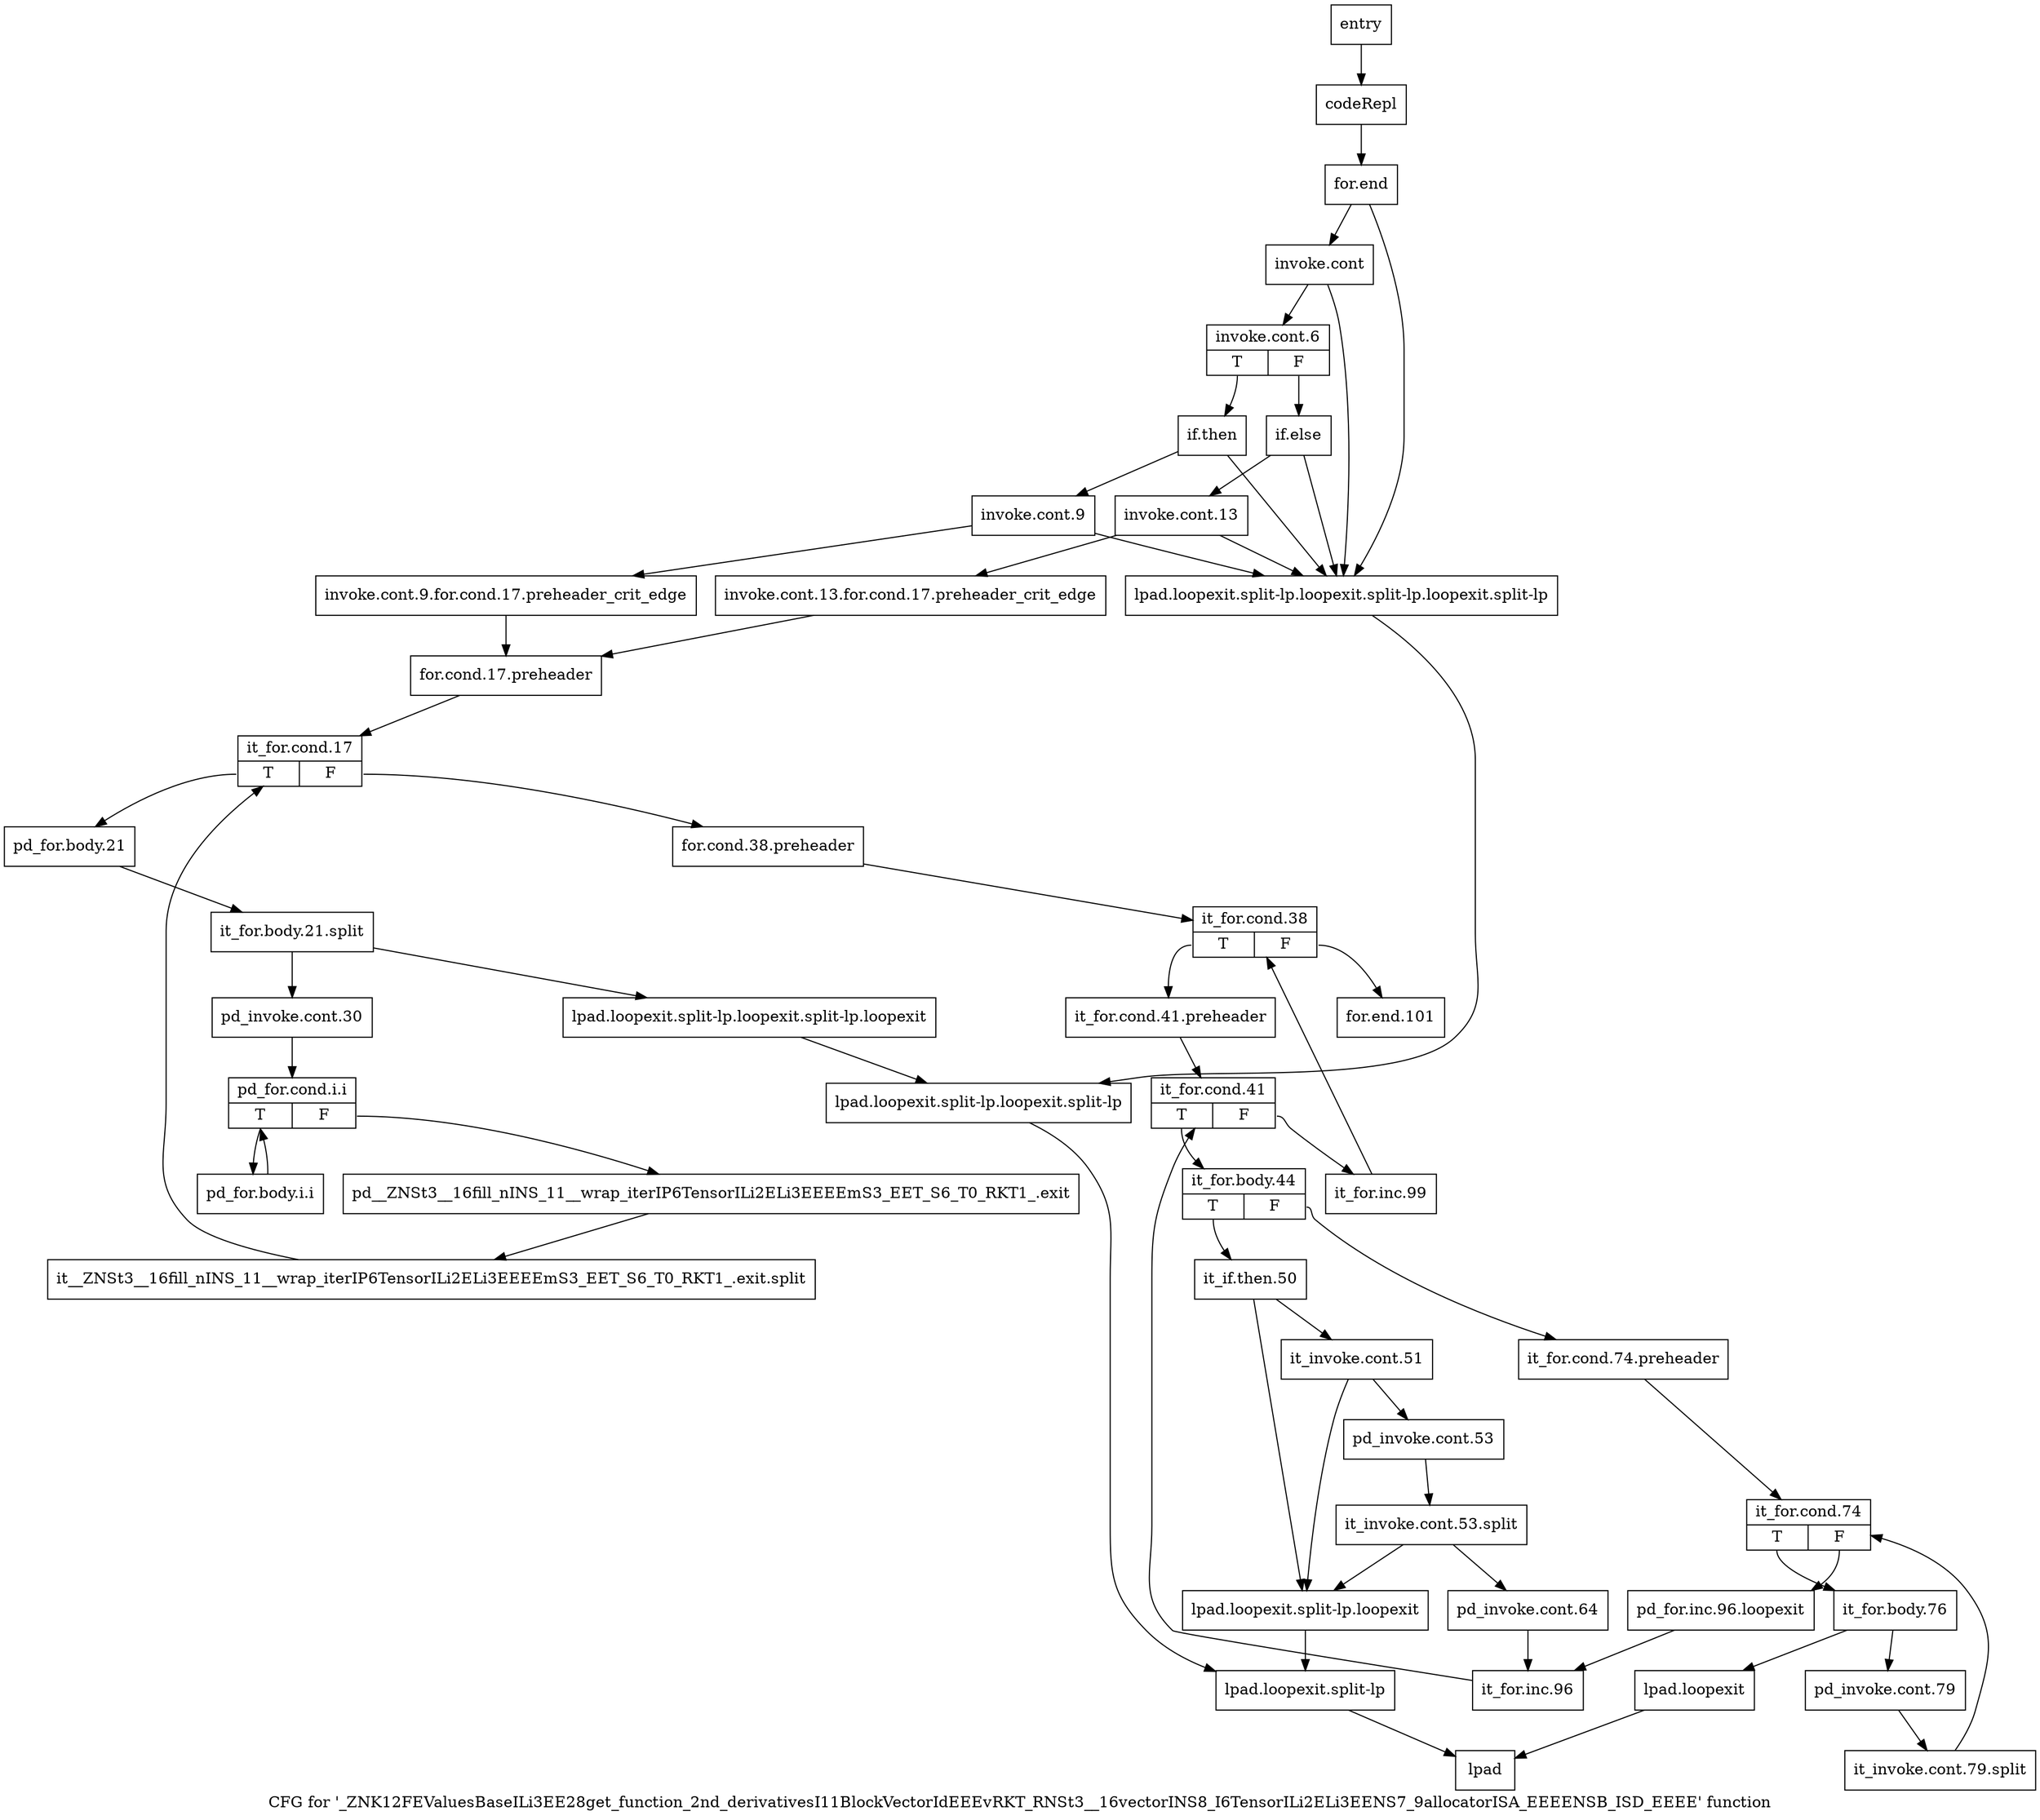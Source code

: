 digraph "CFG for '_ZNK12FEValuesBaseILi3EE28get_function_2nd_derivativesI11BlockVectorIdEEEvRKT_RNSt3__16vectorINS8_I6TensorILi2ELi3EENS7_9allocatorISA_EEEENSB_ISD_EEEE' function" {
	label="CFG for '_ZNK12FEValuesBaseILi3EE28get_function_2nd_derivativesI11BlockVectorIdEEEvRKT_RNSt3__16vectorINS8_I6TensorILi2ELi3EENS7_9allocatorISA_EEEENSB_ISD_EEEE' function";

	Node0x54a0be0 [shape=record,label="{entry}"];
	Node0x54a0be0 -> Node0x54a0c30;
	Node0x54a0c30 [shape=record,label="{codeRepl}"];
	Node0x54a0c30 -> Node0x54a0c80;
	Node0x54a0c80 [shape=record,label="{for.end}"];
	Node0x54a0c80 -> Node0x54a0cd0;
	Node0x54a0c80 -> Node0x54a1320;
	Node0x54a0cd0 [shape=record,label="{invoke.cont}"];
	Node0x54a0cd0 -> Node0x54a0d20;
	Node0x54a0cd0 -> Node0x54a1320;
	Node0x54a0d20 [shape=record,label="{invoke.cont.6|{<s0>T|<s1>F}}"];
	Node0x54a0d20:s0 -> Node0x54a0d70;
	Node0x54a0d20:s1 -> Node0x54a1460;
	Node0x54a0d70 [shape=record,label="{if.then}"];
	Node0x54a0d70 -> Node0x54a0dc0;
	Node0x54a0d70 -> Node0x54a1320;
	Node0x54a0dc0 [shape=record,label="{invoke.cont.9}"];
	Node0x54a0dc0 -> Node0x54a0e10;
	Node0x54a0dc0 -> Node0x54a1320;
	Node0x54a0e10 [shape=record,label="{invoke.cont.9.for.cond.17.preheader_crit_edge}"];
	Node0x54a0e10 -> Node0x54a1550;
	Node0x5496360 [shape=record,label="{lpad.loopexit}"];
	Node0x5496360 -> Node0x54a1410;
	Node0x54963b0 [shape=record,label="{lpad.loopexit.split-lp.loopexit}"];
	Node0x54963b0 -> Node0x54a13c0;
	Node0x54a12d0 [shape=record,label="{lpad.loopexit.split-lp.loopexit.split-lp.loopexit}"];
	Node0x54a12d0 -> Node0x54a1370;
	Node0x54a1320 [shape=record,label="{lpad.loopexit.split-lp.loopexit.split-lp.loopexit.split-lp}"];
	Node0x54a1320 -> Node0x54a1370;
	Node0x54a1370 [shape=record,label="{lpad.loopexit.split-lp.loopexit.split-lp}"];
	Node0x54a1370 -> Node0x54a13c0;
	Node0x54a13c0 [shape=record,label="{lpad.loopexit.split-lp}"];
	Node0x54a13c0 -> Node0x54a1410;
	Node0x54a1410 [shape=record,label="{lpad}"];
	Node0x54a1460 [shape=record,label="{if.else}"];
	Node0x54a1460 -> Node0x54a14b0;
	Node0x54a1460 -> Node0x54a1320;
	Node0x54a14b0 [shape=record,label="{invoke.cont.13}"];
	Node0x54a14b0 -> Node0x54a1500;
	Node0x54a14b0 -> Node0x54a1320;
	Node0x54a1500 [shape=record,label="{invoke.cont.13.for.cond.17.preheader_crit_edge}"];
	Node0x54a1500 -> Node0x54a1550;
	Node0x54a1550 [shape=record,label="{for.cond.17.preheader}"];
	Node0x54a1550 -> Node0x54a15a0;
	Node0x54a15a0 [shape=record,label="{it_for.cond.17|{<s0>T|<s1>F}}"];
	Node0x54a15a0:s0 -> Node0x54a1640;
	Node0x54a15a0:s1 -> Node0x54a15f0;
	Node0x54a15f0 [shape=record,label="{for.cond.38.preheader}"];
	Node0x54a15f0 -> Node0x54a17d0;
	Node0x54a1640 [shape=record,label="{pd_for.body.21}"];
	Node0x54a1640 -> Node0xa82c2c0;
	Node0xa82c2c0 [shape=record,label="{it_for.body.21.split}"];
	Node0xa82c2c0 -> Node0x54a1690;
	Node0xa82c2c0 -> Node0x54a12d0;
	Node0x54a1690 [shape=record,label="{pd_invoke.cont.30}"];
	Node0x54a1690 -> Node0x54a16e0;
	Node0x54a16e0 [shape=record,label="{pd_for.cond.i.i|{<s0>T|<s1>F}}"];
	Node0x54a16e0:s0 -> Node0x54a1730;
	Node0x54a16e0:s1 -> Node0x54a1780;
	Node0x54a1730 [shape=record,label="{pd_for.body.i.i}"];
	Node0x54a1730 -> Node0x54a16e0;
	Node0x54a1780 [shape=record,label="{pd__ZNSt3__16fill_nINS_11__wrap_iterIP6TensorILi2ELi3EEEEmS3_EET_S6_T0_RKT1_.exit}"];
	Node0x54a1780 -> Node0xa82c090;
	Node0xa82c090 [shape=record,label="{it__ZNSt3__16fill_nINS_11__wrap_iterIP6TensorILi2ELi3EEEEmS3_EET_S6_T0_RKT1_.exit.split}"];
	Node0xa82c090 -> Node0x54a15a0;
	Node0x54a17d0 [shape=record,label="{it_for.cond.38|{<s0>T|<s1>F}}"];
	Node0x54a17d0:s0 -> Node0x54a1820;
	Node0x54a17d0:s1 -> Node0x54a1c80;
	Node0x54a1820 [shape=record,label="{it_for.cond.41.preheader}"];
	Node0x54a1820 -> Node0x54a1870;
	Node0x54a1870 [shape=record,label="{it_for.cond.41|{<s0>T|<s1>F}}"];
	Node0x54a1870:s0 -> Node0x54a18c0;
	Node0x54a1870:s1 -> Node0x54a1c30;
	Node0x54a18c0 [shape=record,label="{it_for.body.44|{<s0>T|<s1>F}}"];
	Node0x54a18c0:s0 -> Node0x54a1960;
	Node0x54a18c0:s1 -> Node0x54a1910;
	Node0x54a1910 [shape=record,label="{it_for.cond.74.preheader}"];
	Node0x54a1910 -> Node0x54a1aa0;
	Node0x54a1960 [shape=record,label="{it_if.then.50}"];
	Node0x54a1960 -> Node0x54a19b0;
	Node0x54a1960 -> Node0x54963b0;
	Node0x54a19b0 [shape=record,label="{it_invoke.cont.51}"];
	Node0x54a19b0 -> Node0x54a1a00;
	Node0x54a19b0 -> Node0x54963b0;
	Node0x54a1a00 [shape=record,label="{pd_invoke.cont.53}"];
	Node0x54a1a00 -> Node0xa6f8410;
	Node0xa6f8410 [shape=record,label="{it_invoke.cont.53.split}"];
	Node0xa6f8410 -> Node0x54a1a50;
	Node0xa6f8410 -> Node0x54963b0;
	Node0x54a1a50 [shape=record,label="{pd_invoke.cont.64}"];
	Node0x54a1a50 -> Node0x54a1be0;
	Node0x54a1aa0 [shape=record,label="{it_for.cond.74|{<s0>T|<s1>F}}"];
	Node0x54a1aa0:s0 -> Node0x54a1af0;
	Node0x54a1aa0:s1 -> Node0x54a1b90;
	Node0x54a1af0 [shape=record,label="{it_for.body.76}"];
	Node0x54a1af0 -> Node0x54a1b40;
	Node0x54a1af0 -> Node0x5496360;
	Node0x54a1b40 [shape=record,label="{pd_invoke.cont.79}"];
	Node0x54a1b40 -> Node0xa6f85a0;
	Node0xa6f85a0 [shape=record,label="{it_invoke.cont.79.split}"];
	Node0xa6f85a0 -> Node0x54a1aa0;
	Node0x54a1b90 [shape=record,label="{pd_for.inc.96.loopexit}"];
	Node0x54a1b90 -> Node0x54a1be0;
	Node0x54a1be0 [shape=record,label="{it_for.inc.96}"];
	Node0x54a1be0 -> Node0x54a1870;
	Node0x54a1c30 [shape=record,label="{it_for.inc.99}"];
	Node0x54a1c30 -> Node0x54a17d0;
	Node0x54a1c80 [shape=record,label="{for.end.101}"];
}
